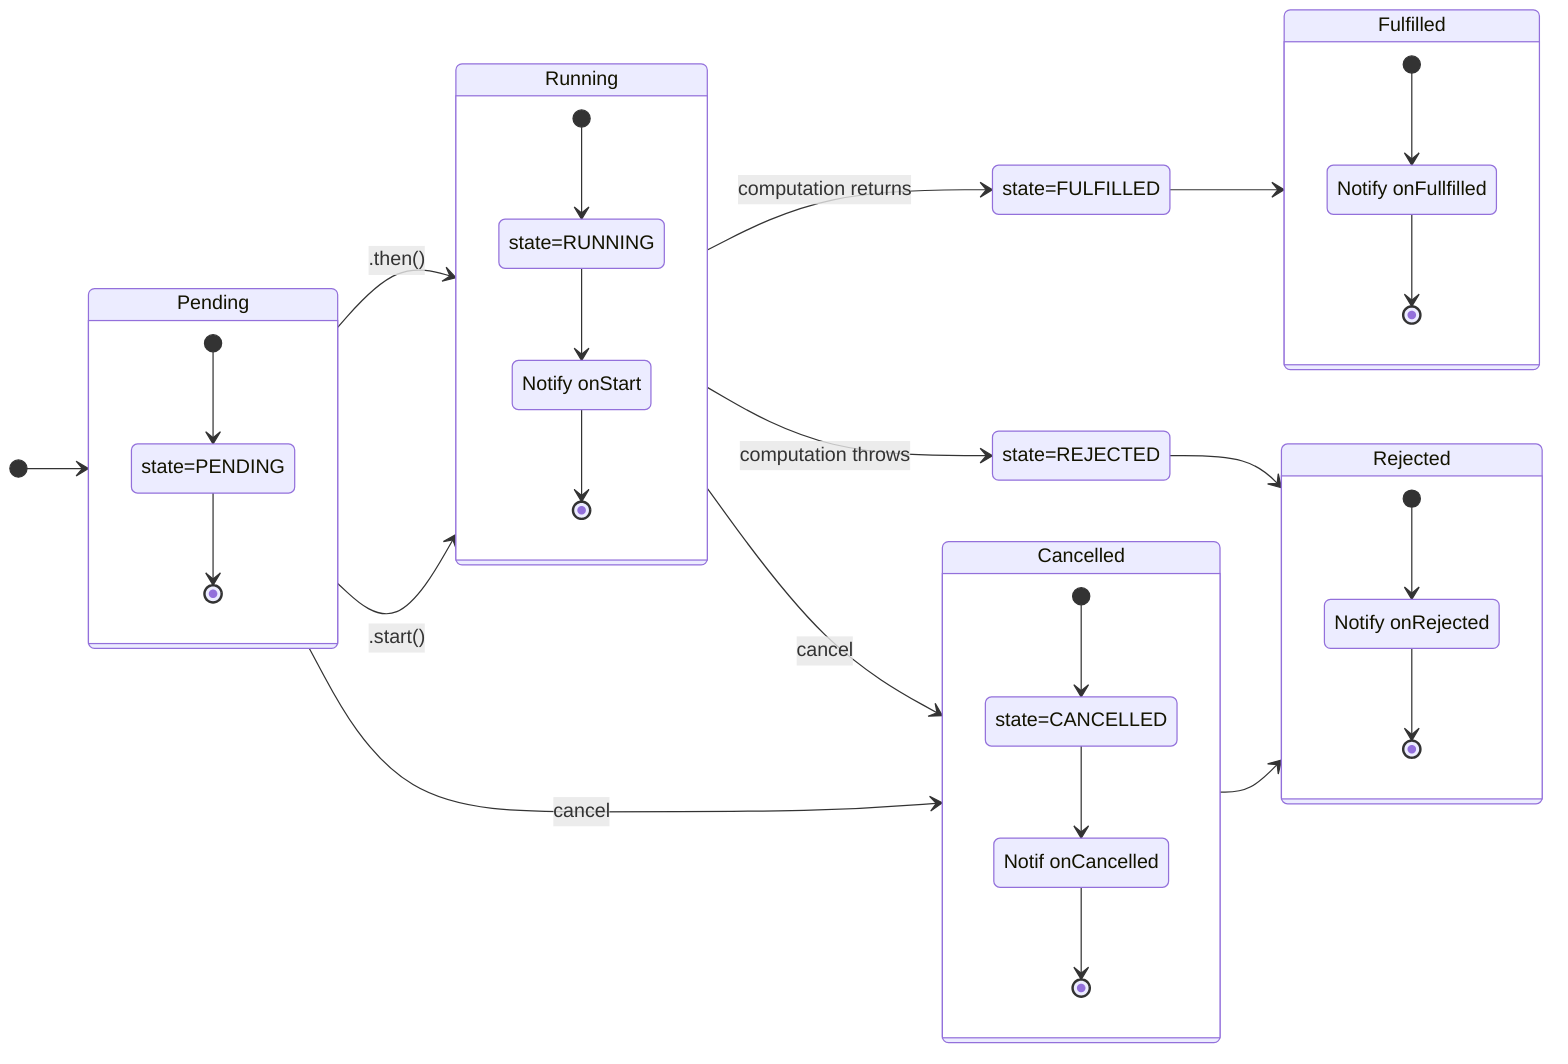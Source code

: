 stateDiagram-v2
    direction LR

    [*] --> Pending
    Pending --> Running : .then()
    Pending --> Running : .start()
    Running --> state=FULFILLED : computation returns
    state=FULFILLED --> Fulfilled
    Running --> state=REJECTED : computation throws
    state=REJECTED --> Rejected
    Pending --> Cancelled : cancel
    Running --> Cancelled : cancel
    Cancelled --> Rejected

    state Pending {
      [*] --> state=PENDING
      state=PENDING --> [*]
    }

    state Running {
      [*] --> state=RUNNING
      state=RUNNING --> NotifyStarted
      NotifyStarted --> [*]
      NotifyStarted : Notify onStart
    }
    state Fulfilled {
      [*] --> NotifyFulfilled
      NotifyFulfilled --> [*]
      NotifyFulfilled : Notify onFullfilled
    }

    state Rejected {
      [*] --> NotifyRejected
      NotifyRejected --> [*]
      NotifyRejected : Notify onRejected
    }

    state Cancelled {
      [*] --> state=CANCELLED
      state=CANCELLED --> NotifyCancelled
      NotifyCancelled --> [*]
      NotifyCancelled: Notif onCancelled
    }